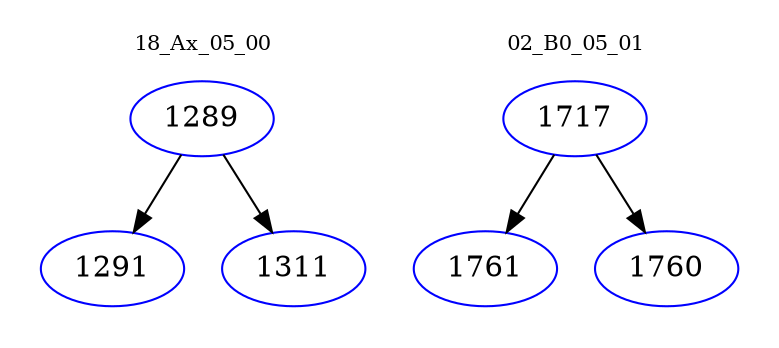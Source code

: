 digraph{
subgraph cluster_0 {
color = white
label = "18_Ax_05_00";
fontsize=10;
T0_1289 [label="1289", color="blue"]
T0_1289 -> T0_1291 [color="black"]
T0_1291 [label="1291", color="blue"]
T0_1289 -> T0_1311 [color="black"]
T0_1311 [label="1311", color="blue"]
}
subgraph cluster_1 {
color = white
label = "02_B0_05_01";
fontsize=10;
T1_1717 [label="1717", color="blue"]
T1_1717 -> T1_1761 [color="black"]
T1_1761 [label="1761", color="blue"]
T1_1717 -> T1_1760 [color="black"]
T1_1760 [label="1760", color="blue"]
}
}
